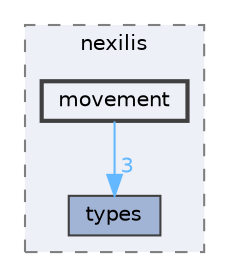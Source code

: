 digraph "include/nexilis/movement"
{
 // LATEX_PDF_SIZE
  bgcolor="transparent";
  edge [fontname=Helvetica,fontsize=10,labelfontname=Helvetica,labelfontsize=10];
  node [fontname=Helvetica,fontsize=10,shape=box,height=0.2,width=0.4];
  compound=true
  subgraph clusterdir_68a440901765bd143eba94480dcfcf1f {
    graph [ bgcolor="#edf0f7", pencolor="grey50", label="nexilis", fontname=Helvetica,fontsize=10 style="filled,dashed", URL="dir_68a440901765bd143eba94480dcfcf1f.html",tooltip=""]
  dir_87e81491034f78ad3306c0cc3da76732 [label="types", fillcolor="#a2b4d6", color="grey25", style="filled", URL="dir_87e81491034f78ad3306c0cc3da76732.html",tooltip=""];
  dir_0780500ecf37820c503e62dc55fb6af3 [label="movement", fillcolor="#edf0f7", color="grey25", style="filled,bold", URL="dir_0780500ecf37820c503e62dc55fb6af3.html",tooltip=""];
  }
  dir_0780500ecf37820c503e62dc55fb6af3->dir_87e81491034f78ad3306c0cc3da76732 [headlabel="3", labeldistance=1.5 headhref="dir_000017_000039.html" href="dir_000017_000039.html" color="steelblue1" fontcolor="steelblue1"];
}
